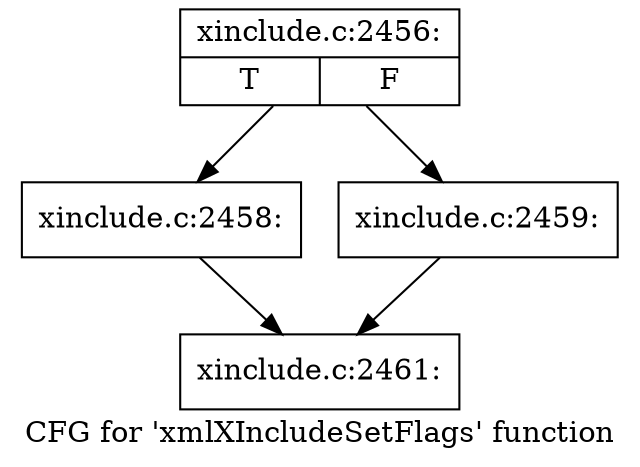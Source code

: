 digraph "CFG for 'xmlXIncludeSetFlags' function" {
	label="CFG for 'xmlXIncludeSetFlags' function";

	Node0x5285370 [shape=record,label="{xinclude.c:2456:|{<s0>T|<s1>F}}"];
	Node0x5285370 -> Node0x52850e0;
	Node0x5285370 -> Node0x5285130;
	Node0x52850e0 [shape=record,label="{xinclude.c:2458:}"];
	Node0x52850e0 -> Node0x53f9570;
	Node0x5285130 [shape=record,label="{xinclude.c:2459:}"];
	Node0x5285130 -> Node0x53f9570;
	Node0x53f9570 [shape=record,label="{xinclude.c:2461:}"];
}
